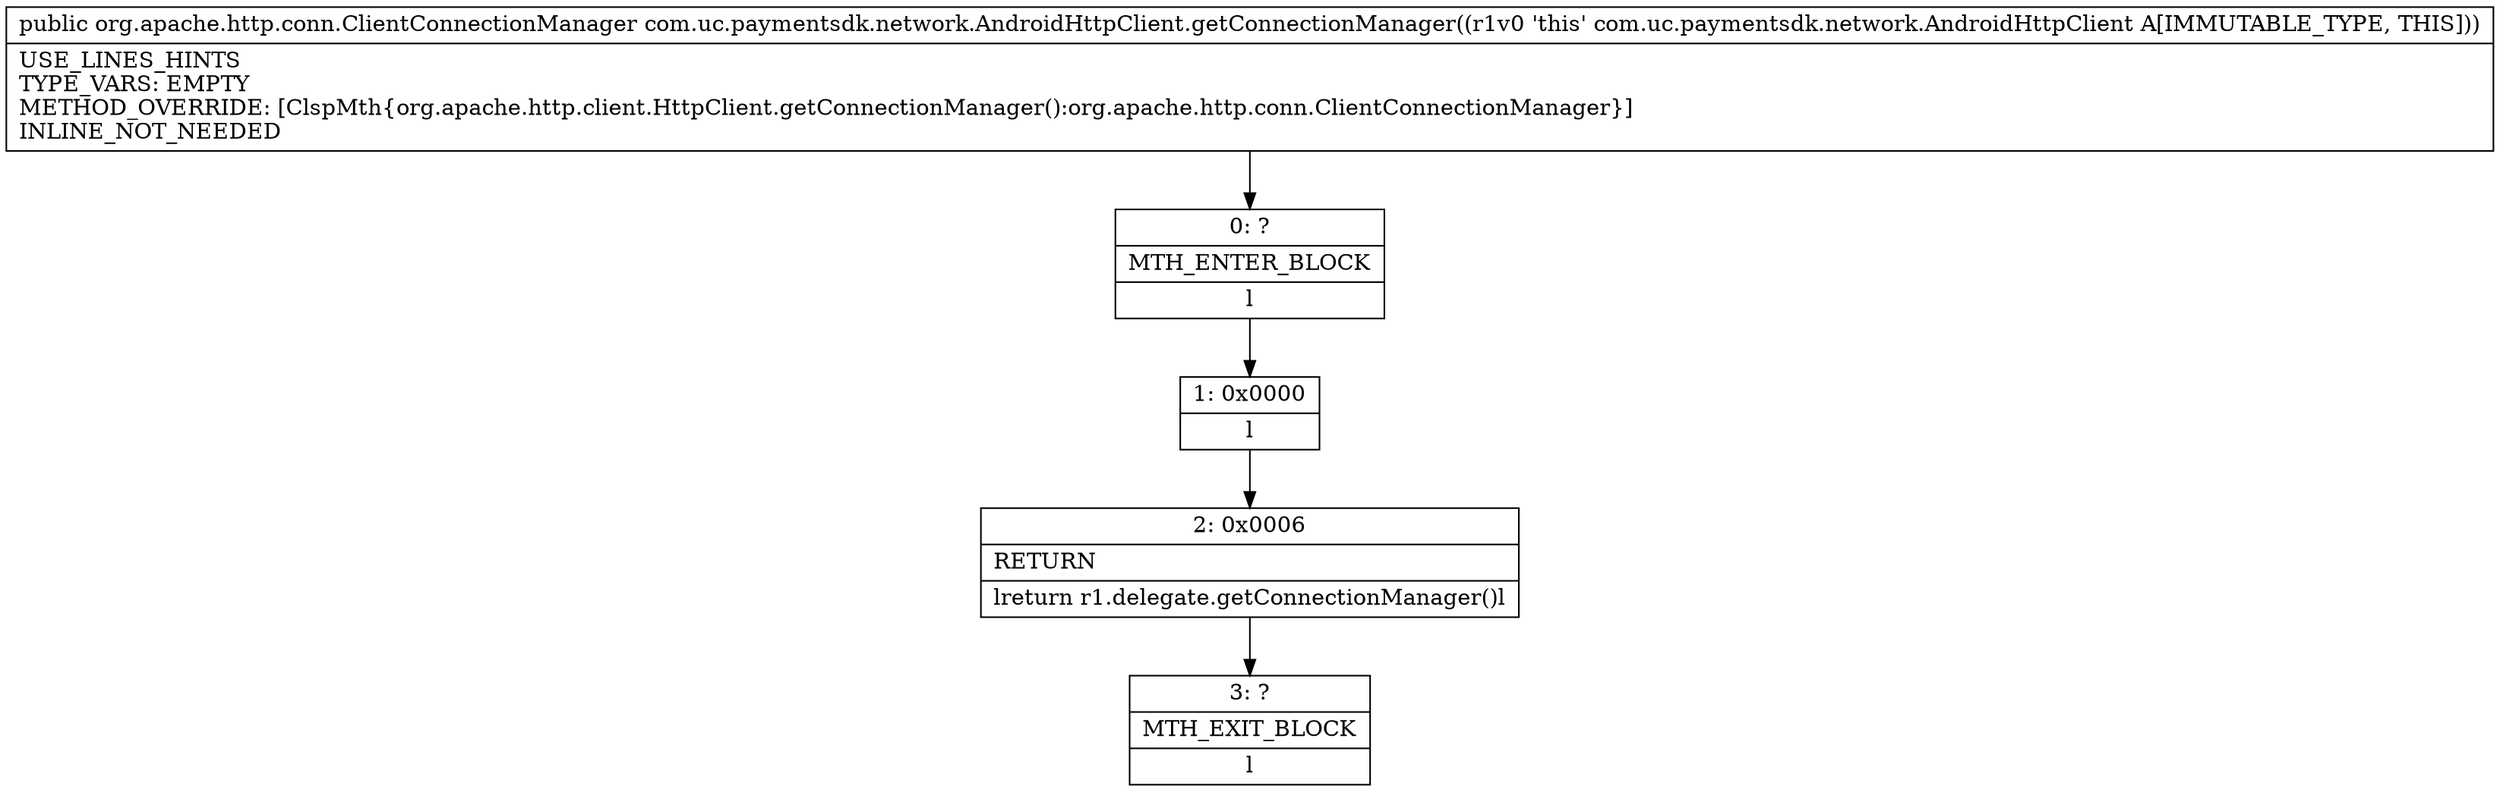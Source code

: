 digraph "CFG forcom.uc.paymentsdk.network.AndroidHttpClient.getConnectionManager()Lorg\/apache\/http\/conn\/ClientConnectionManager;" {
Node_0 [shape=record,label="{0\:\ ?|MTH_ENTER_BLOCK\l|l}"];
Node_1 [shape=record,label="{1\:\ 0x0000|l}"];
Node_2 [shape=record,label="{2\:\ 0x0006|RETURN\l|lreturn r1.delegate.getConnectionManager()l}"];
Node_3 [shape=record,label="{3\:\ ?|MTH_EXIT_BLOCK\l|l}"];
MethodNode[shape=record,label="{public org.apache.http.conn.ClientConnectionManager com.uc.paymentsdk.network.AndroidHttpClient.getConnectionManager((r1v0 'this' com.uc.paymentsdk.network.AndroidHttpClient A[IMMUTABLE_TYPE, THIS]))  | USE_LINES_HINTS\lTYPE_VARS: EMPTY\lMETHOD_OVERRIDE: [ClspMth\{org.apache.http.client.HttpClient.getConnectionManager():org.apache.http.conn.ClientConnectionManager\}]\lINLINE_NOT_NEEDED\l}"];
MethodNode -> Node_0;
Node_0 -> Node_1;
Node_1 -> Node_2;
Node_2 -> Node_3;
}

